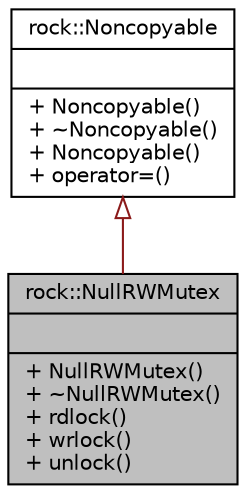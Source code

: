 digraph "rock::NullRWMutex"
{
 // LATEX_PDF_SIZE
  edge [fontname="Helvetica",fontsize="10",labelfontname="Helvetica",labelfontsize="10"];
  node [fontname="Helvetica",fontsize="10",shape=record];
  Node1 [label="{rock::NullRWMutex\n||+ NullRWMutex()\l+ ~NullRWMutex()\l+ rdlock()\l+ wrlock()\l+ unlock()\l}",height=0.2,width=0.4,color="black", fillcolor="grey75", style="filled", fontcolor="black",tooltip="空读写锁(用于调试)"];
  Node2 -> Node1 [dir="back",color="firebrick4",fontsize="10",style="solid",arrowtail="onormal"];
  Node2 [label="{rock::Noncopyable\n||+ Noncopyable()\l+ ~Noncopyable()\l+ Noncopyable()\l+ operator=()\l}",height=0.2,width=0.4,color="black", fillcolor="white", style="filled",URL="$classrock_1_1Noncopyable.html",tooltip="对象无法拷贝,赋值"];
}

